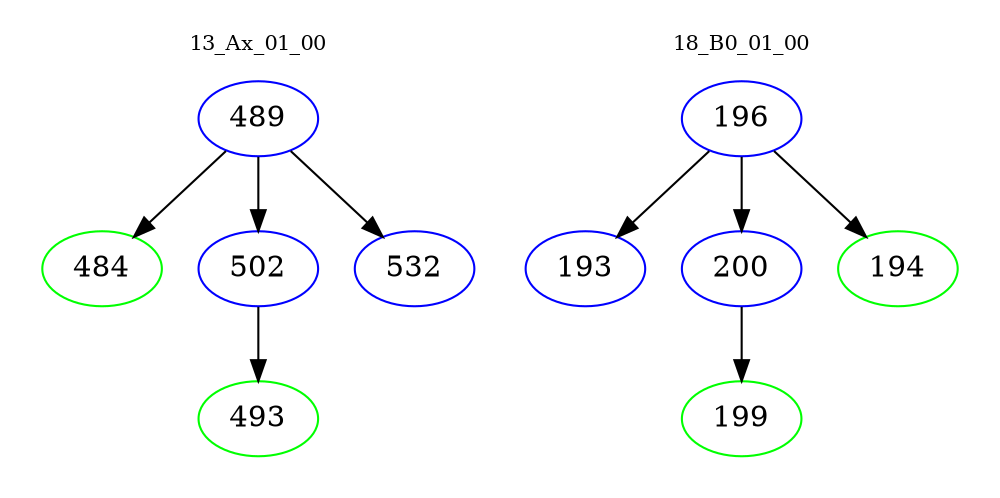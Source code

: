 digraph{
subgraph cluster_0 {
color = white
label = "13_Ax_01_00";
fontsize=10;
T0_489 [label="489", color="blue"]
T0_489 -> T0_484 [color="black"]
T0_484 [label="484", color="green"]
T0_489 -> T0_502 [color="black"]
T0_502 [label="502", color="blue"]
T0_502 -> T0_493 [color="black"]
T0_493 [label="493", color="green"]
T0_489 -> T0_532 [color="black"]
T0_532 [label="532", color="blue"]
}
subgraph cluster_1 {
color = white
label = "18_B0_01_00";
fontsize=10;
T1_196 [label="196", color="blue"]
T1_196 -> T1_193 [color="black"]
T1_193 [label="193", color="blue"]
T1_196 -> T1_200 [color="black"]
T1_200 [label="200", color="blue"]
T1_200 -> T1_199 [color="black"]
T1_199 [label="199", color="green"]
T1_196 -> T1_194 [color="black"]
T1_194 [label="194", color="green"]
}
}
